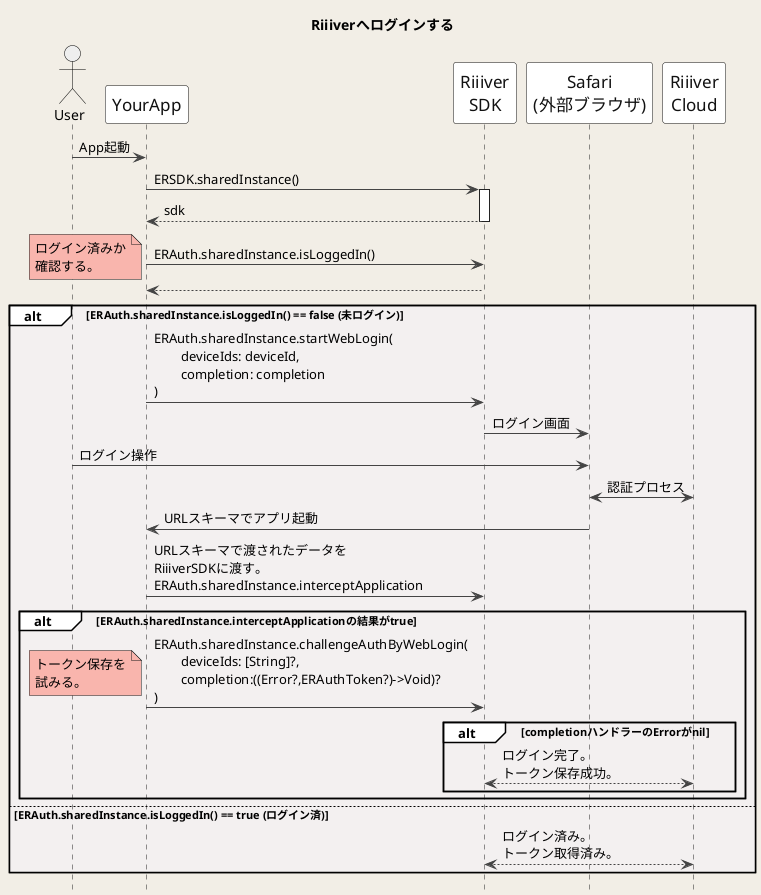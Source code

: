 @startuml
title Riiiverへログインする
hide footbox

skinparam DefaultFontName "Noto Sans JP, Helvetica, Arial, Liberation Sans"
skinparam BackgroundColor #F2EEE6
skinparam Shadowing false
skinparam NoteBackgroundColor #F9B5AD
skinparam NodeBorderColor #F26767

skinparam sequence {
ArrowColor #444444
ActorBorderColor Black
LifeLineBorderColor #222222
LifeLineBackgroundColor White
BoxBorderColor #FFFFFF
BoxBackgroundColor #F2fEf6
GroupBackgroundColor #FFFFFF
GroupBodyBackgroundColor #F3F0F0

ParticipantBorderColor #111111
ParticipantBackgroundColor White
ParticipantFontSize 17
ParticipantFontColor #111111
BoundaryBorderColor Gray
ActorBackgroundColor #eeeeee
ActorFontColor Black

}

actor User
participant YourApp as App
participant "Riiiver\nSDK" as ERSDK
participant "Safari\n(外部ブラウザ)" as Safari
participant "Riiiver\nCloud" as Riiiver

User -> App: App起動

App -> ERSDK: ERSDK.sharedInstance()
activate ERSDK
App <-- ERSDK: sdk
deactivate ERSDK

App -> ERSDK: ERAuth.sharedInstance.isLoggedIn()
note left: ログイン済みか\n確認する。
ERSDK --> App: 

alt ERAuth.sharedInstance.isLoggedIn() == false (未ログイン)
    App -> ERSDK: ERAuth.sharedInstance.startWebLogin(\n\tdeviceIds: deviceId,\n\tcompletion: completion\n)
    ERSDK -> Safari: ログイン画面
    User -> Safari: ログイン操作
    Safari <-> Riiiver: 認証プロセス
    Safari -> App: URLスキーマでアプリ起動
    App -> ERSDK: URLスキーマで渡されたデータを\nRiiiverSDKに渡す。\nERAuth.sharedInstance.interceptApplication
    alt ERAuth.sharedInstance.interceptApplicationの結果がtrue
        App -> ERSDK: ERAuth.sharedInstance.challengeAuthByWebLogin(\n\tdeviceIds: [String]?, \n\tcompletion:((Error?,ERAuthToken?)->Void)?\n)
        note left: トークン保存を\n試みる。
        alt completionハンドラーのErrorがnil
            ERSDK <---> Riiiver: ログイン完了。\nトークン保存成功。 
        end
    end
    
else ERAuth.sharedInstance.isLoggedIn() == true (ログイン済)
    ERSDK <---> Riiiver: ログイン済み。\nトークン取得済み。
end





@enduml
